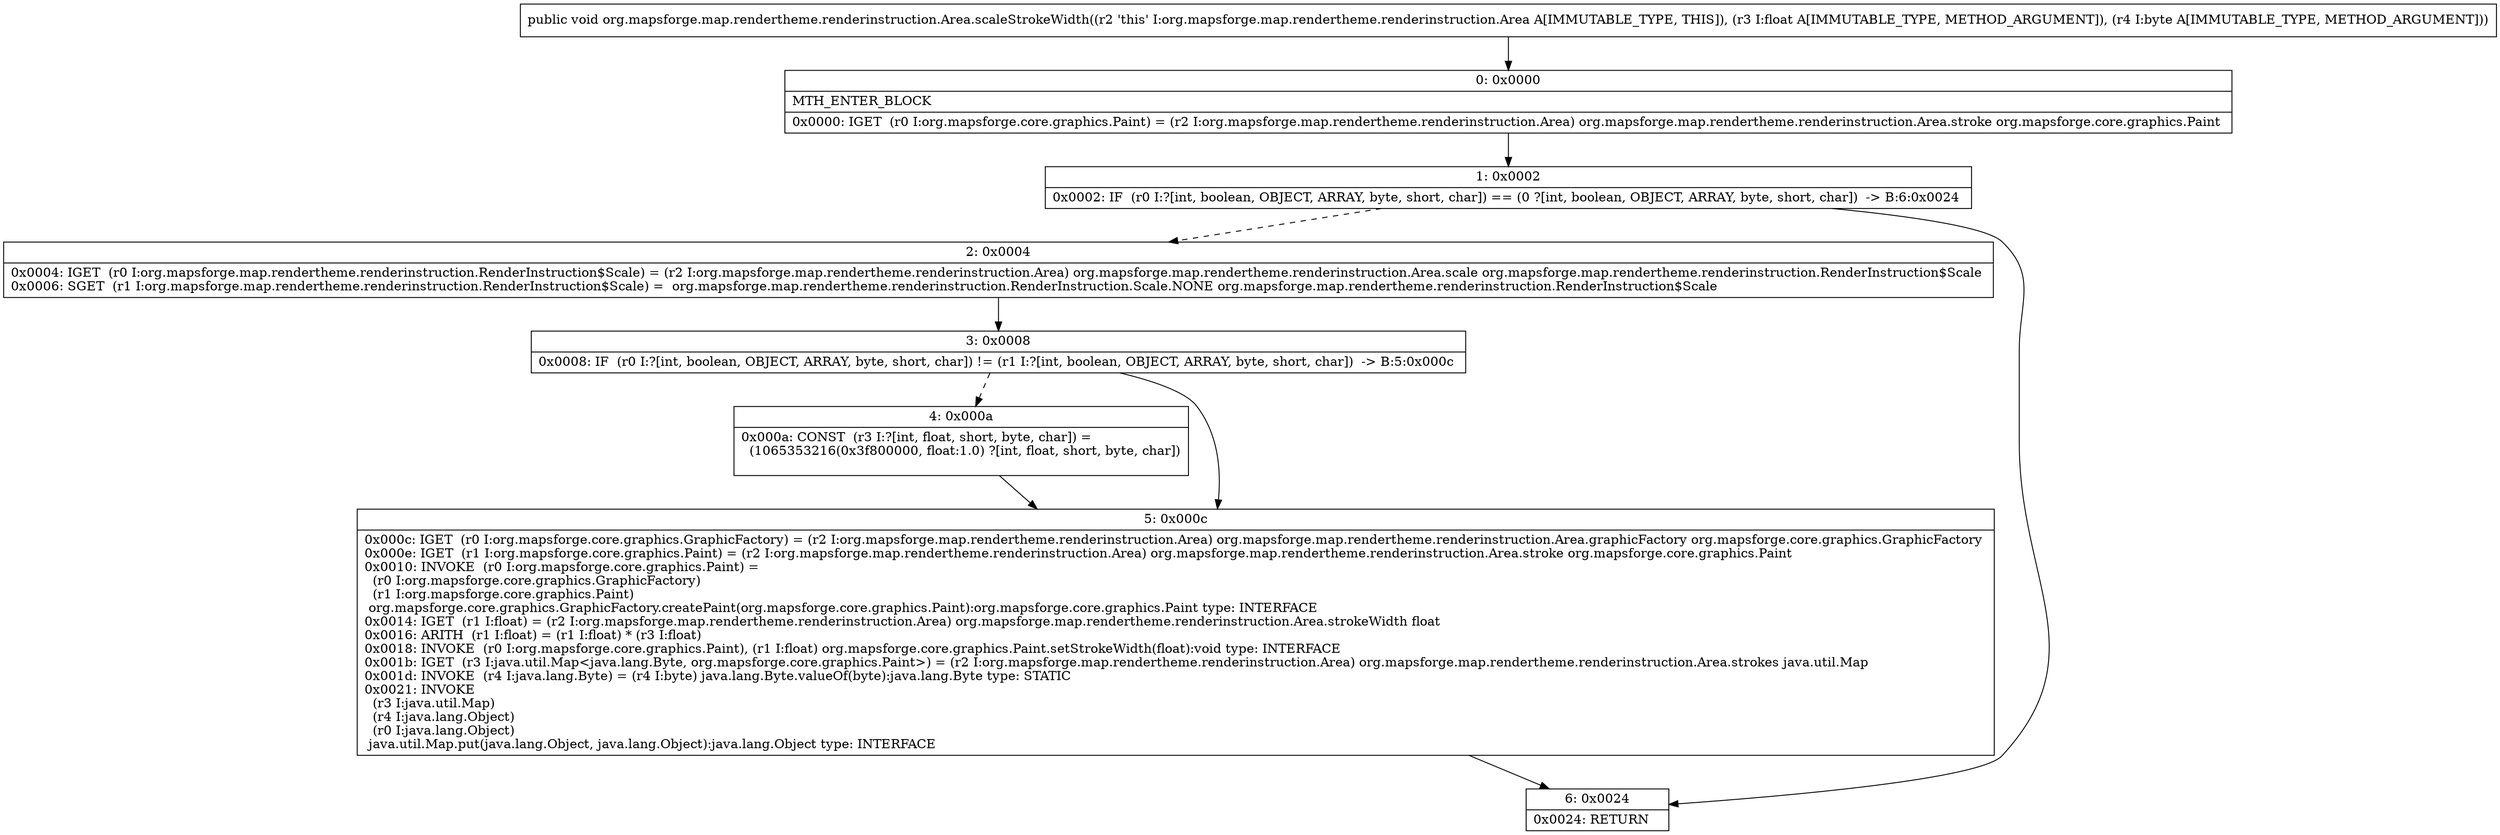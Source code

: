 digraph "CFG fororg.mapsforge.map.rendertheme.renderinstruction.Area.scaleStrokeWidth(FB)V" {
Node_0 [shape=record,label="{0\:\ 0x0000|MTH_ENTER_BLOCK\l|0x0000: IGET  (r0 I:org.mapsforge.core.graphics.Paint) = (r2 I:org.mapsforge.map.rendertheme.renderinstruction.Area) org.mapsforge.map.rendertheme.renderinstruction.Area.stroke org.mapsforge.core.graphics.Paint \l}"];
Node_1 [shape=record,label="{1\:\ 0x0002|0x0002: IF  (r0 I:?[int, boolean, OBJECT, ARRAY, byte, short, char]) == (0 ?[int, boolean, OBJECT, ARRAY, byte, short, char])  \-\> B:6:0x0024 \l}"];
Node_2 [shape=record,label="{2\:\ 0x0004|0x0004: IGET  (r0 I:org.mapsforge.map.rendertheme.renderinstruction.RenderInstruction$Scale) = (r2 I:org.mapsforge.map.rendertheme.renderinstruction.Area) org.mapsforge.map.rendertheme.renderinstruction.Area.scale org.mapsforge.map.rendertheme.renderinstruction.RenderInstruction$Scale \l0x0006: SGET  (r1 I:org.mapsforge.map.rendertheme.renderinstruction.RenderInstruction$Scale) =  org.mapsforge.map.rendertheme.renderinstruction.RenderInstruction.Scale.NONE org.mapsforge.map.rendertheme.renderinstruction.RenderInstruction$Scale \l}"];
Node_3 [shape=record,label="{3\:\ 0x0008|0x0008: IF  (r0 I:?[int, boolean, OBJECT, ARRAY, byte, short, char]) != (r1 I:?[int, boolean, OBJECT, ARRAY, byte, short, char])  \-\> B:5:0x000c \l}"];
Node_4 [shape=record,label="{4\:\ 0x000a|0x000a: CONST  (r3 I:?[int, float, short, byte, char]) = \l  (1065353216(0x3f800000, float:1.0) ?[int, float, short, byte, char])\l \l}"];
Node_5 [shape=record,label="{5\:\ 0x000c|0x000c: IGET  (r0 I:org.mapsforge.core.graphics.GraphicFactory) = (r2 I:org.mapsforge.map.rendertheme.renderinstruction.Area) org.mapsforge.map.rendertheme.renderinstruction.Area.graphicFactory org.mapsforge.core.graphics.GraphicFactory \l0x000e: IGET  (r1 I:org.mapsforge.core.graphics.Paint) = (r2 I:org.mapsforge.map.rendertheme.renderinstruction.Area) org.mapsforge.map.rendertheme.renderinstruction.Area.stroke org.mapsforge.core.graphics.Paint \l0x0010: INVOKE  (r0 I:org.mapsforge.core.graphics.Paint) = \l  (r0 I:org.mapsforge.core.graphics.GraphicFactory)\l  (r1 I:org.mapsforge.core.graphics.Paint)\l org.mapsforge.core.graphics.GraphicFactory.createPaint(org.mapsforge.core.graphics.Paint):org.mapsforge.core.graphics.Paint type: INTERFACE \l0x0014: IGET  (r1 I:float) = (r2 I:org.mapsforge.map.rendertheme.renderinstruction.Area) org.mapsforge.map.rendertheme.renderinstruction.Area.strokeWidth float \l0x0016: ARITH  (r1 I:float) = (r1 I:float) * (r3 I:float) \l0x0018: INVOKE  (r0 I:org.mapsforge.core.graphics.Paint), (r1 I:float) org.mapsforge.core.graphics.Paint.setStrokeWidth(float):void type: INTERFACE \l0x001b: IGET  (r3 I:java.util.Map\<java.lang.Byte, org.mapsforge.core.graphics.Paint\>) = (r2 I:org.mapsforge.map.rendertheme.renderinstruction.Area) org.mapsforge.map.rendertheme.renderinstruction.Area.strokes java.util.Map \l0x001d: INVOKE  (r4 I:java.lang.Byte) = (r4 I:byte) java.lang.Byte.valueOf(byte):java.lang.Byte type: STATIC \l0x0021: INVOKE  \l  (r3 I:java.util.Map)\l  (r4 I:java.lang.Object)\l  (r0 I:java.lang.Object)\l java.util.Map.put(java.lang.Object, java.lang.Object):java.lang.Object type: INTERFACE \l}"];
Node_6 [shape=record,label="{6\:\ 0x0024|0x0024: RETURN   \l}"];
MethodNode[shape=record,label="{public void org.mapsforge.map.rendertheme.renderinstruction.Area.scaleStrokeWidth((r2 'this' I:org.mapsforge.map.rendertheme.renderinstruction.Area A[IMMUTABLE_TYPE, THIS]), (r3 I:float A[IMMUTABLE_TYPE, METHOD_ARGUMENT]), (r4 I:byte A[IMMUTABLE_TYPE, METHOD_ARGUMENT])) }"];
MethodNode -> Node_0;
Node_0 -> Node_1;
Node_1 -> Node_2[style=dashed];
Node_1 -> Node_6;
Node_2 -> Node_3;
Node_3 -> Node_4[style=dashed];
Node_3 -> Node_5;
Node_4 -> Node_5;
Node_5 -> Node_6;
}

